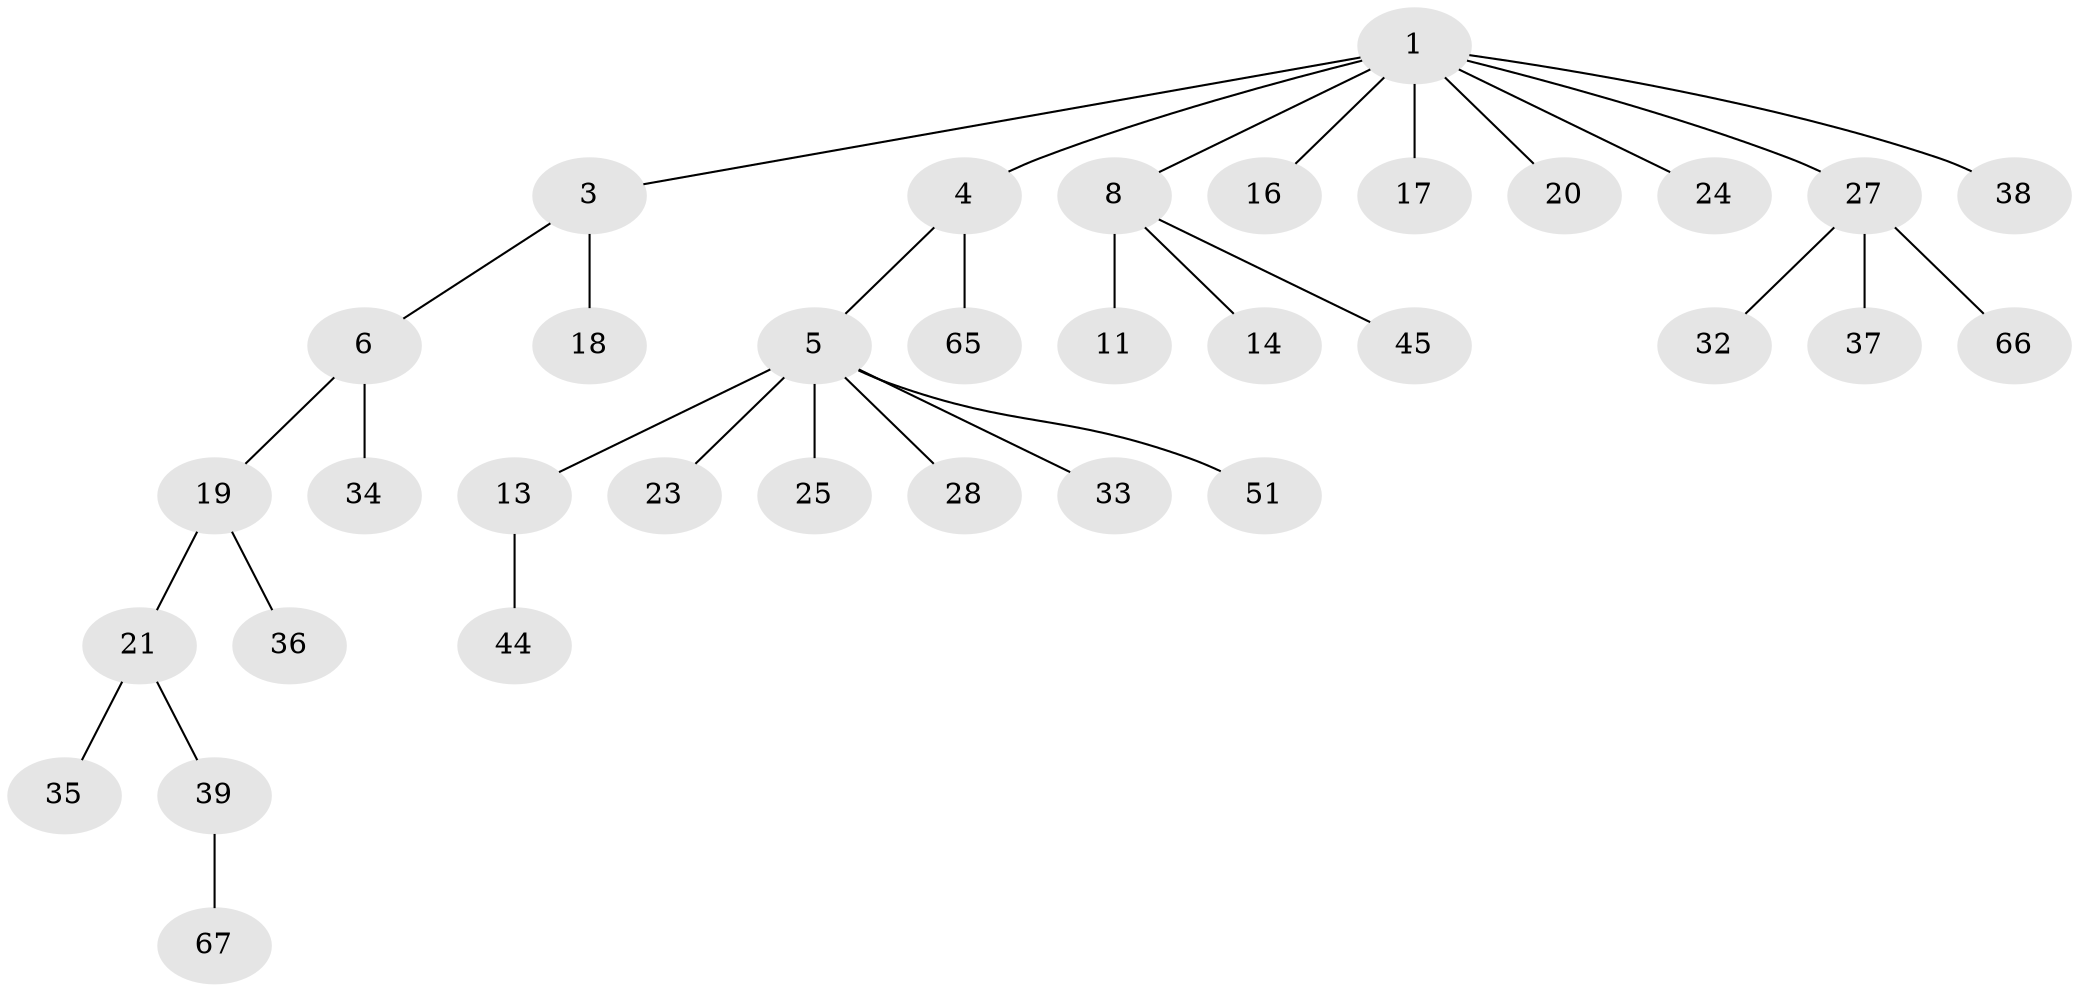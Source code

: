 // original degree distribution, {3: 0.14705882352941177, 6: 0.014705882352941176, 10: 0.014705882352941176, 5: 0.029411764705882353, 1: 0.5294117647058824, 4: 0.04411764705882353, 2: 0.22058823529411764}
// Generated by graph-tools (version 1.1) at 2025/15/03/09/25 04:15:32]
// undirected, 34 vertices, 33 edges
graph export_dot {
graph [start="1"]
  node [color=gray90,style=filled];
  1 [super="+2+15"];
  3;
  4;
  5 [super="+41+9+52+26+12"];
  6 [super="+56+7"];
  8 [super="+30+10"];
  11;
  13 [super="+22"];
  14;
  16;
  17;
  18 [super="+46+50"];
  19;
  20 [super="+63"];
  21 [super="+31"];
  23 [super="+29+49"];
  24;
  25;
  27 [super="+60+40"];
  28;
  32 [super="+62"];
  33;
  34;
  35 [super="+43"];
  36;
  37;
  38 [super="+54"];
  39 [super="+42"];
  44;
  45;
  51;
  65;
  66;
  67;
  1 -- 3;
  1 -- 16;
  1 -- 4;
  1 -- 20;
  1 -- 8;
  1 -- 24;
  1 -- 38;
  1 -- 27;
  1 -- 17;
  3 -- 6;
  3 -- 18;
  4 -- 5;
  4 -- 65;
  5 -- 13;
  5 -- 23;
  5 -- 25;
  5 -- 28;
  5 -- 51;
  5 -- 33;
  6 -- 19;
  6 -- 34;
  8 -- 45;
  8 -- 11;
  8 -- 14;
  13 -- 44;
  19 -- 21;
  19 -- 36;
  21 -- 35;
  21 -- 39;
  27 -- 32;
  27 -- 37;
  27 -- 66;
  39 -- 67;
}
